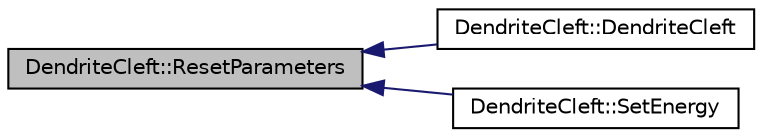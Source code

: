 digraph "DendriteCleft::ResetParameters"
{
  edge [fontname="Helvetica",fontsize="10",labelfontname="Helvetica",labelfontsize="10"];
  node [fontname="Helvetica",fontsize="10",shape=record];
  rankdir="LR";
  Node1 [label="DendriteCleft::ResetParameters",height=0.2,width=0.4,color="black", fillcolor="grey75", style="filled", fontcolor="black"];
  Node1 -> Node2 [dir="back",color="midnightblue",fontsize="10",style="solid",fontname="Helvetica"];
  Node2 [label="DendriteCleft::DendriteCleft",height=0.2,width=0.4,color="black", fillcolor="white", style="filled",URL="$class_dendrite_cleft.html#ac64be0282c1fa9f140baf94386e3fbc1"];
  Node1 -> Node3 [dir="back",color="midnightblue",fontsize="10",style="solid",fontname="Helvetica"];
  Node3 [label="DendriteCleft::SetEnergy",height=0.2,width=0.4,color="black", fillcolor="white", style="filled",URL="$class_dendrite_cleft.html#a1406eb724f234901b484ec86e1636619"];
}
